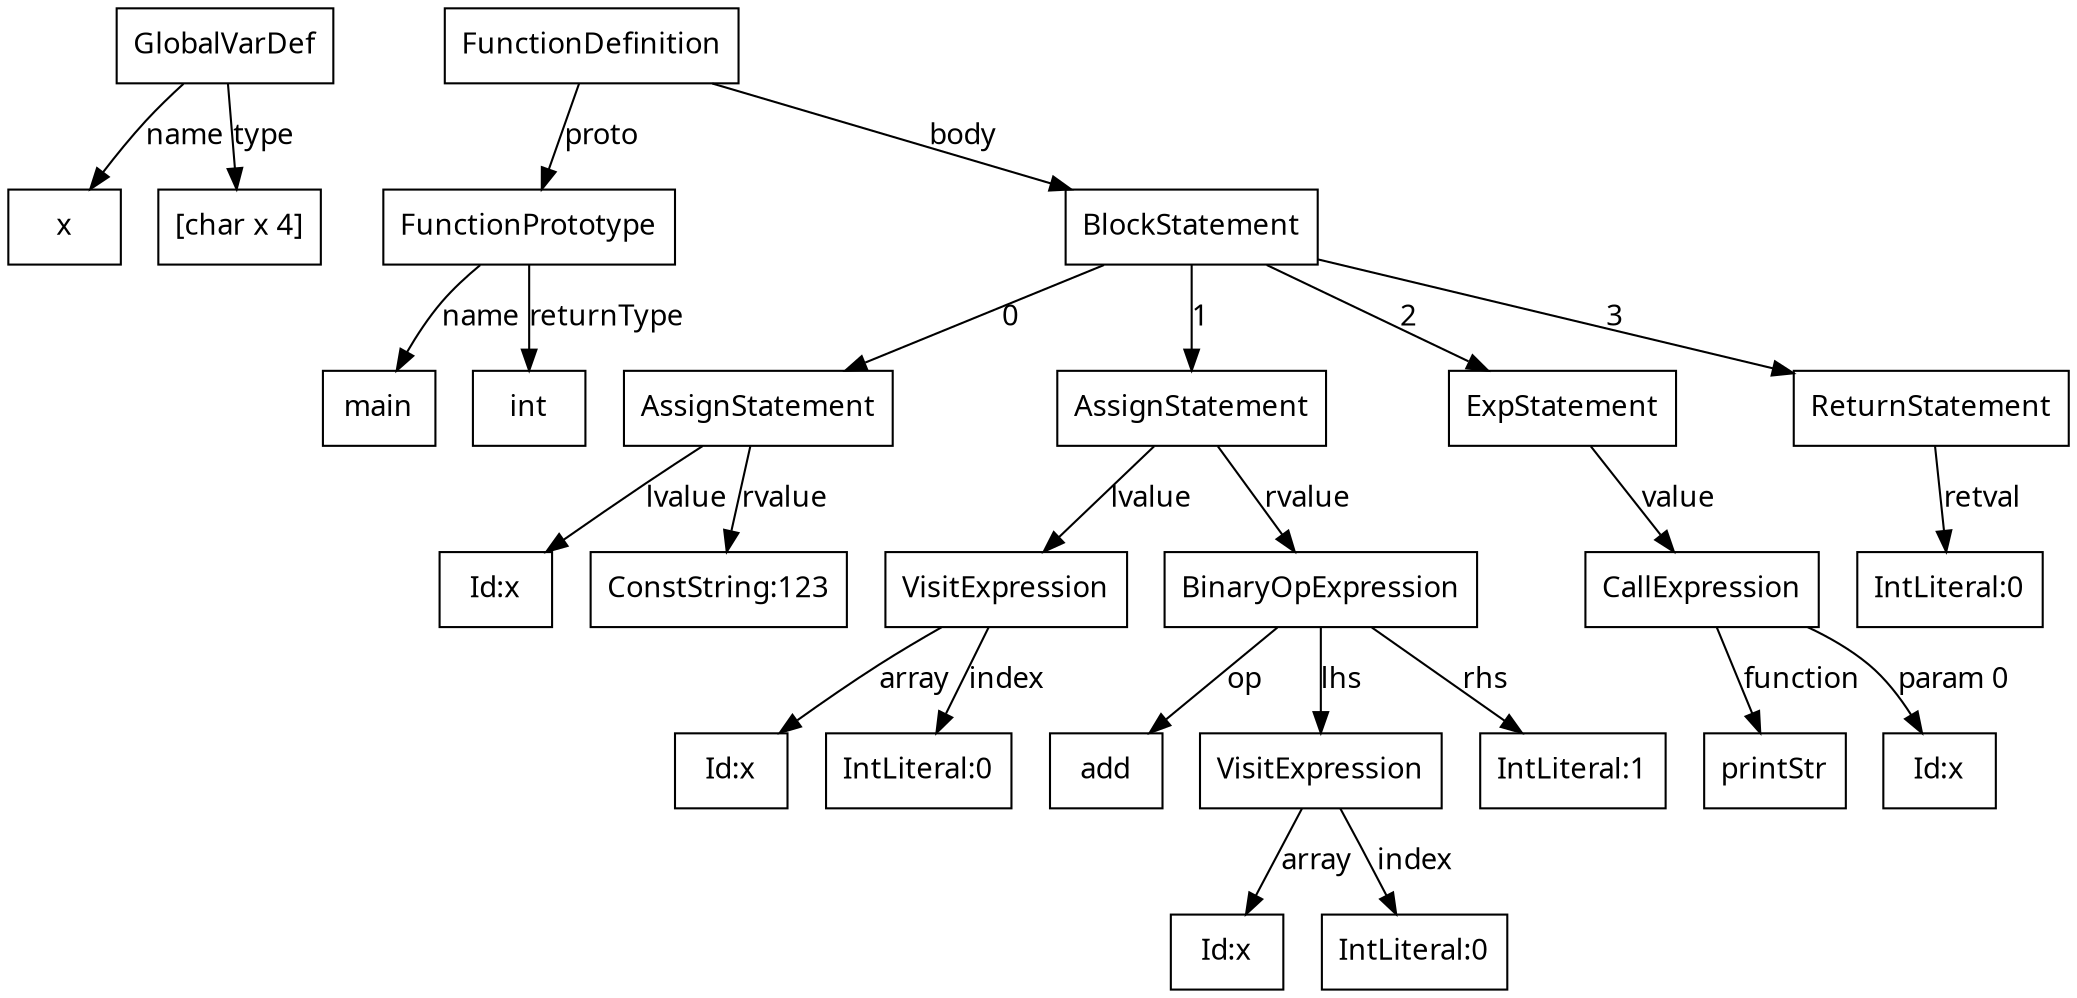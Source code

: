 digraph g {
node[shape = box, fontname = "Fira Code Light"]
edge[fontname = "Fira Code Light", splines = line]
56959768 [label="GlobalVarDef"]
56959768 -> 1 [label="name"]
1 [label="x"]
56959768 -> 2 [label="type"]
2 [label="[char x 4]"]
56937472 [label="FunctionDefinition"]
56937472 -> 56947872 [label="proto"]
56937472 -> 56894728 [label="body"]
56947872 [label="FunctionPrototype"]
56947872 -> 3 [label="name"]
3 [label="main"]
56947872 -> 4 [label="returnType"]
4 [label="int"]
56894728 [label="BlockStatement"]
56894728 -> 56939072 [label=0]
56894728 -> 56937792 [label=1]
56894728 -> 56939328 [label=2]
56894728 -> 56939392 [label=3]
56939072 [label="AssignStatement"]
56939072 -> 56960736 [label="lvalue"]
56939072 -> 56960824 [label="rvalue"]
56960736 [label="Id:x"]
56960824 [label="ConstString:123"]
56937792 [label="AssignStatement"]
56937792 -> 56938688 [label="lvalue"]
56937792 -> 56894584 [label="rvalue"]
56938688 [label="VisitExpression"]
56938688 -> 56959856 [label="array"]
56959856 [label="Id:x"]
56938688 -> 56938624 [label="index"]
56938624 [label="IntLiteral:0"]
56894584 [label="BinaryOpExpression"]
56894584 -> 5 [label="op"]
5 [label="add"]
56894584 -> 56938176 [label="lhs"]
56894584 -> 56938240 [label="rhs"]
56938176 [label="VisitExpression"]
56938176 -> 56960560 [label="array"]
56960560 [label="Id:x"]
56938176 -> 56937664 [label="index"]
56937664 [label="IntLiteral:0"]
56938240 [label="IntLiteral:1"]
56939328 [label="ExpStatement"]
56939328 -> 56948912 [label="value"]
56948912 [label="CallExpression"]
56948912 -> 6 [label="function"]
6 [label="printStr"]
56948912 -> 56960208 [label="param 0"]
56960208 [label="Id:x"]
56939392 [label="ReturnStatement"]
56939392 -> 56938944 [label="retval"]
56938944 [label="IntLiteral:0"]
}

